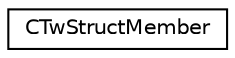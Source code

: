 digraph "Graphical Class Hierarchy"
{
  edge [fontname="Helvetica",fontsize="10",labelfontname="Helvetica",labelfontsize="10"];
  node [fontname="Helvetica",fontsize="10",shape=record];
  rankdir="LR";
  Node1 [label="CTwStructMember",height=0.2,width=0.4,color="black", fillcolor="white", style="filled",URL="$struct_c_tw_struct_member.html"];
}
